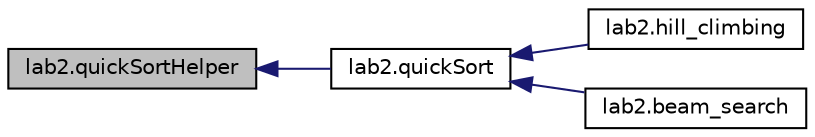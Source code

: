 digraph "lab2.quickSortHelper"
{
  edge [fontname="Helvetica",fontsize="10",labelfontname="Helvetica",labelfontsize="10"];
  node [fontname="Helvetica",fontsize="10",shape=record];
  rankdir="LR";
  Node1 [label="lab2.quickSortHelper",height=0.2,width=0.4,color="black", fillcolor="grey75", style="filled", fontcolor="black"];
  Node1 -> Node2 [dir="back",color="midnightblue",fontsize="10",style="solid",fontname="Helvetica"];
  Node2 [label="lab2.quickSort",height=0.2,width=0.4,color="black", fillcolor="white", style="filled",URL="$namespacelab2.html#a587fb5e12b9b6bbe5a98a76af303b841"];
  Node2 -> Node3 [dir="back",color="midnightblue",fontsize="10",style="solid",fontname="Helvetica"];
  Node3 [label="lab2.hill_climbing",height=0.2,width=0.4,color="black", fillcolor="white", style="filled",URL="$namespacelab2.html#ac34e3ba898541997df325041046f5418",tooltip="Now we&#39;re going to add some heuristics into the search. "];
  Node2 -> Node4 [dir="back",color="midnightblue",fontsize="10",style="solid",fontname="Helvetica"];
  Node4 [label="lab2.beam_search",height=0.2,width=0.4,color="black", fillcolor="white", style="filled",URL="$namespacelab2.html#a6e27047ed6d844e2e8dc9ed3d1571473",tooltip="Now we&#39;re going to implement beam search, a variation on BFS that caps the amount of memory used to s..."];
}
